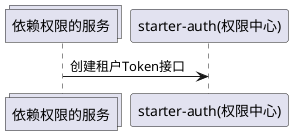 @startuml

collections "依赖权限的服务"
participant "starter-auth(权限中心)"

"依赖权限的服务" -> "starter-auth(权限中心)" : 创建租户Token接口


@enduml